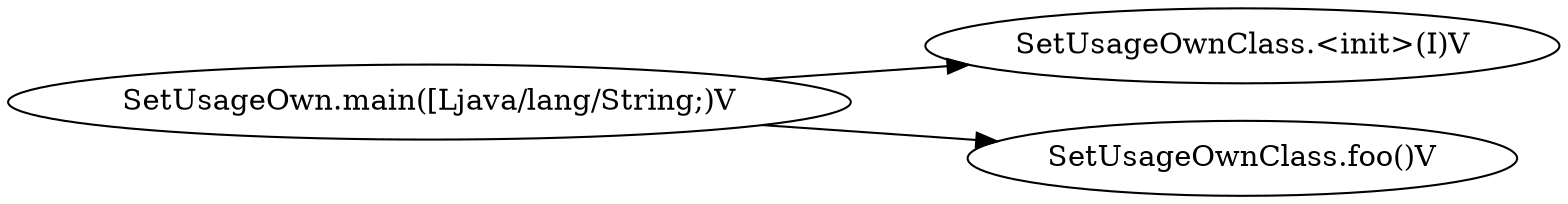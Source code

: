 digraph graphname {
rankdir="LR";
127 [label="SetUsageOwnClass.<init>(I)V"]
132 [label="SetUsageOwnClass.foo()V"]
146 [label="SetUsageOwn.main([Ljava/lang/String;)V"]
146 -> 127
146 -> 132
}
